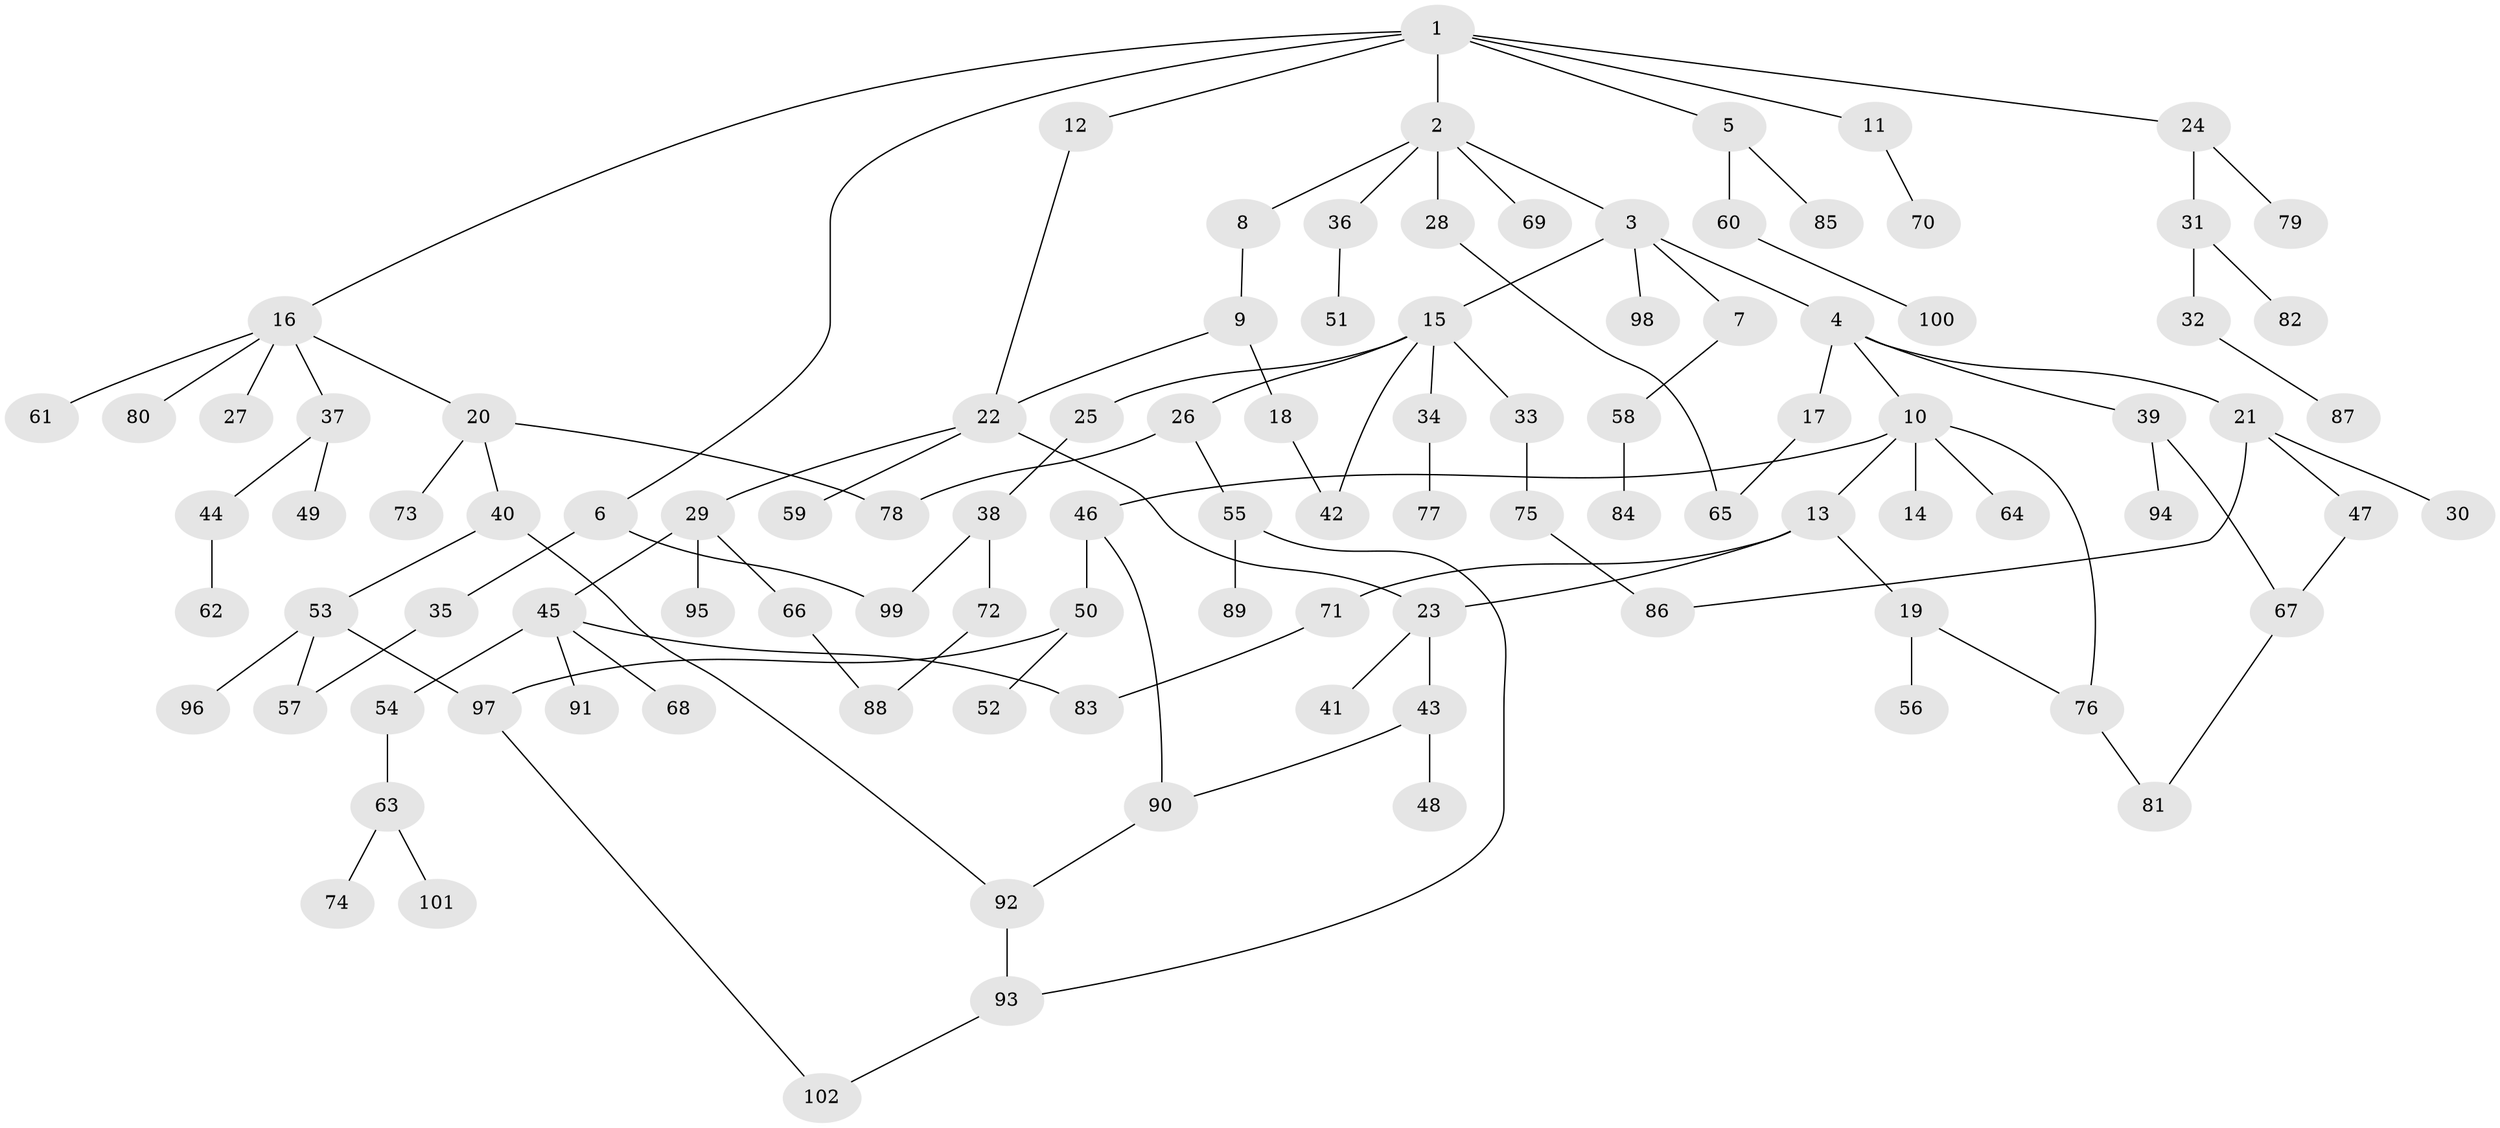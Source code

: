 // Generated by graph-tools (version 1.1) at 2025/42/03/09/25 04:42:38]
// undirected, 102 vertices, 119 edges
graph export_dot {
graph [start="1"]
  node [color=gray90,style=filled];
  1;
  2;
  3;
  4;
  5;
  6;
  7;
  8;
  9;
  10;
  11;
  12;
  13;
  14;
  15;
  16;
  17;
  18;
  19;
  20;
  21;
  22;
  23;
  24;
  25;
  26;
  27;
  28;
  29;
  30;
  31;
  32;
  33;
  34;
  35;
  36;
  37;
  38;
  39;
  40;
  41;
  42;
  43;
  44;
  45;
  46;
  47;
  48;
  49;
  50;
  51;
  52;
  53;
  54;
  55;
  56;
  57;
  58;
  59;
  60;
  61;
  62;
  63;
  64;
  65;
  66;
  67;
  68;
  69;
  70;
  71;
  72;
  73;
  74;
  75;
  76;
  77;
  78;
  79;
  80;
  81;
  82;
  83;
  84;
  85;
  86;
  87;
  88;
  89;
  90;
  91;
  92;
  93;
  94;
  95;
  96;
  97;
  98;
  99;
  100;
  101;
  102;
  1 -- 2;
  1 -- 5;
  1 -- 6;
  1 -- 11;
  1 -- 12;
  1 -- 16;
  1 -- 24;
  2 -- 3;
  2 -- 8;
  2 -- 28;
  2 -- 36;
  2 -- 69;
  3 -- 4;
  3 -- 7;
  3 -- 15;
  3 -- 98;
  4 -- 10;
  4 -- 17;
  4 -- 21;
  4 -- 39;
  5 -- 60;
  5 -- 85;
  6 -- 35;
  6 -- 99;
  7 -- 58;
  8 -- 9;
  9 -- 18;
  9 -- 22;
  10 -- 13;
  10 -- 14;
  10 -- 46;
  10 -- 64;
  10 -- 76;
  11 -- 70;
  12 -- 22;
  13 -- 19;
  13 -- 23;
  13 -- 71;
  15 -- 25;
  15 -- 26;
  15 -- 33;
  15 -- 34;
  15 -- 42;
  16 -- 20;
  16 -- 27;
  16 -- 37;
  16 -- 61;
  16 -- 80;
  17 -- 65;
  18 -- 42;
  19 -- 56;
  19 -- 76;
  20 -- 40;
  20 -- 73;
  20 -- 78;
  21 -- 30;
  21 -- 47;
  21 -- 86;
  22 -- 29;
  22 -- 59;
  22 -- 23;
  23 -- 41;
  23 -- 43;
  24 -- 31;
  24 -- 79;
  25 -- 38;
  26 -- 55;
  26 -- 78;
  28 -- 65;
  29 -- 45;
  29 -- 66;
  29 -- 95;
  31 -- 32;
  31 -- 82;
  32 -- 87;
  33 -- 75;
  34 -- 77;
  35 -- 57;
  36 -- 51;
  37 -- 44;
  37 -- 49;
  38 -- 72;
  38 -- 99;
  39 -- 94;
  39 -- 67;
  40 -- 53;
  40 -- 92;
  43 -- 48;
  43 -- 90;
  44 -- 62;
  45 -- 54;
  45 -- 68;
  45 -- 91;
  45 -- 83;
  46 -- 50;
  46 -- 90;
  47 -- 67;
  50 -- 52;
  50 -- 97;
  53 -- 96;
  53 -- 57;
  53 -- 97;
  54 -- 63;
  55 -- 89;
  55 -- 93;
  58 -- 84;
  60 -- 100;
  63 -- 74;
  63 -- 101;
  66 -- 88;
  67 -- 81;
  71 -- 83;
  72 -- 88;
  75 -- 86;
  76 -- 81;
  90 -- 92;
  92 -- 93;
  93 -- 102;
  97 -- 102;
}
